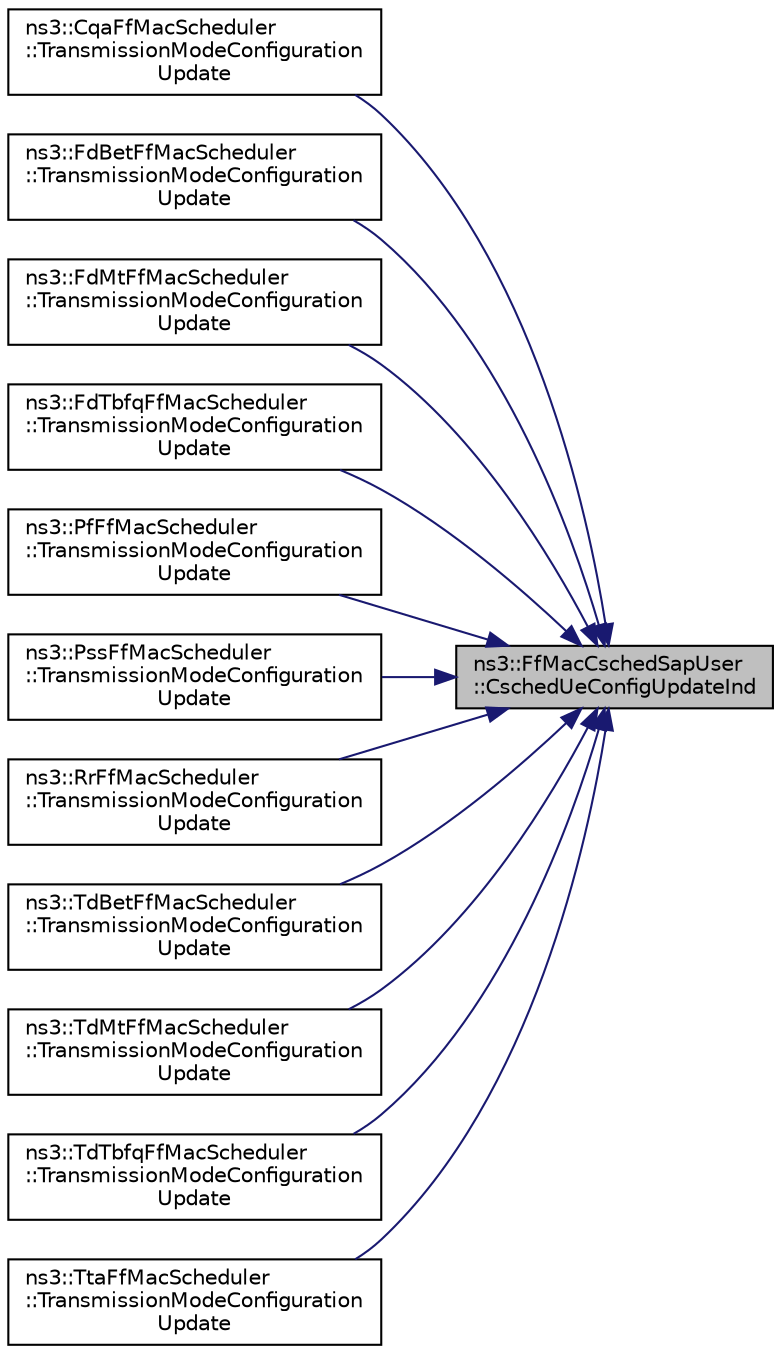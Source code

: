 digraph "ns3::FfMacCschedSapUser::CschedUeConfigUpdateInd"
{
 // LATEX_PDF_SIZE
  edge [fontname="Helvetica",fontsize="10",labelfontname="Helvetica",labelfontsize="10"];
  node [fontname="Helvetica",fontsize="10",shape=record];
  rankdir="RL";
  Node1 [label="ns3::FfMacCschedSapUser\l::CschedUeConfigUpdateInd",height=0.2,width=0.4,color="black", fillcolor="grey75", style="filled", fontcolor="black",tooltip="CSCHED_UE_UPDATE_IND."];
  Node1 -> Node2 [dir="back",color="midnightblue",fontsize="10",style="solid",fontname="Helvetica"];
  Node2 [label="ns3::CqaFfMacScheduler\l::TransmissionModeConfiguration\lUpdate",height=0.2,width=0.4,color="black", fillcolor="white", style="filled",URL="$classns3_1_1_cqa_ff_mac_scheduler.html#afe30372c616909013b09657941963551",tooltip="Trans mode config update."];
  Node1 -> Node3 [dir="back",color="midnightblue",fontsize="10",style="solid",fontname="Helvetica"];
  Node3 [label="ns3::FdBetFfMacScheduler\l::TransmissionModeConfiguration\lUpdate",height=0.2,width=0.4,color="black", fillcolor="white", style="filled",URL="$classns3_1_1_fd_bet_ff_mac_scheduler.html#a8bd5d04242320959e7cb33d3ac655154",tooltip="Transmission mode configuration update function."];
  Node1 -> Node4 [dir="back",color="midnightblue",fontsize="10",style="solid",fontname="Helvetica"];
  Node4 [label="ns3::FdMtFfMacScheduler\l::TransmissionModeConfiguration\lUpdate",height=0.2,width=0.4,color="black", fillcolor="white", style="filled",URL="$classns3_1_1_fd_mt_ff_mac_scheduler.html#a322c673bf7126ec4d3f25000598a5c9f",tooltip="Transmission mode configuration update."];
  Node1 -> Node5 [dir="back",color="midnightblue",fontsize="10",style="solid",fontname="Helvetica"];
  Node5 [label="ns3::FdTbfqFfMacScheduler\l::TransmissionModeConfiguration\lUpdate",height=0.2,width=0.4,color="black", fillcolor="white", style="filled",URL="$classns3_1_1_fd_tbfq_ff_mac_scheduler.html#a8fa3d7ac241a7ebcdb0132790d2bde65",tooltip="Transmisson mode config update function."];
  Node1 -> Node6 [dir="back",color="midnightblue",fontsize="10",style="solid",fontname="Helvetica"];
  Node6 [label="ns3::PfFfMacScheduler\l::TransmissionModeConfiguration\lUpdate",height=0.2,width=0.4,color="black", fillcolor="white", style="filled",URL="$classns3_1_1_pf_ff_mac_scheduler.html#a1f5050d19fecb18a52f429ae7ec14964",tooltip="transmission mode configuration update"];
  Node1 -> Node7 [dir="back",color="midnightblue",fontsize="10",style="solid",fontname="Helvetica"];
  Node7 [label="ns3::PssFfMacScheduler\l::TransmissionModeConfiguration\lUpdate",height=0.2,width=0.4,color="black", fillcolor="white", style="filled",URL="$classns3_1_1_pss_ff_mac_scheduler.html#a8da9dee3a2925075c6c72104fd13f35a",tooltip="Transmission mode configuration update function."];
  Node1 -> Node8 [dir="back",color="midnightblue",fontsize="10",style="solid",fontname="Helvetica"];
  Node8 [label="ns3::RrFfMacScheduler\l::TransmissionModeConfiguration\lUpdate",height=0.2,width=0.4,color="black", fillcolor="white", style="filled",URL="$classns3_1_1_rr_ff_mac_scheduler.html#ab676b4e13fbf1b6d4d7e22fb43663931",tooltip="Transmission mode configuration update function."];
  Node1 -> Node9 [dir="back",color="midnightblue",fontsize="10",style="solid",fontname="Helvetica"];
  Node9 [label="ns3::TdBetFfMacScheduler\l::TransmissionModeConfiguration\lUpdate",height=0.2,width=0.4,color="black", fillcolor="white", style="filled",URL="$classns3_1_1_td_bet_ff_mac_scheduler.html#a981e22a0b062b0d0872d1f043072eaeb",tooltip="Transmission mode configuration update function."];
  Node1 -> Node10 [dir="back",color="midnightblue",fontsize="10",style="solid",fontname="Helvetica"];
  Node10 [label="ns3::TdMtFfMacScheduler\l::TransmissionModeConfiguration\lUpdate",height=0.2,width=0.4,color="black", fillcolor="white", style="filled",URL="$classns3_1_1_td_mt_ff_mac_scheduler.html#a4a7e533cdbdcd63c563baf201afee0ec",tooltip="Transmission mode configuration update function."];
  Node1 -> Node11 [dir="back",color="midnightblue",fontsize="10",style="solid",fontname="Helvetica"];
  Node11 [label="ns3::TdTbfqFfMacScheduler\l::TransmissionModeConfiguration\lUpdate",height=0.2,width=0.4,color="black", fillcolor="white", style="filled",URL="$classns3_1_1_td_tbfq_ff_mac_scheduler.html#a891b790a6d5b1c87184caa73b5060c9e",tooltip="Transmission mde configuration update function."];
  Node1 -> Node12 [dir="back",color="midnightblue",fontsize="10",style="solid",fontname="Helvetica"];
  Node12 [label="ns3::TtaFfMacScheduler\l::TransmissionModeConfiguration\lUpdate",height=0.2,width=0.4,color="black", fillcolor="white", style="filled",URL="$classns3_1_1_tta_ff_mac_scheduler.html#ab2e643d668582cd5254f283eda5281cc",tooltip="Transmission mode configuration update."];
}
